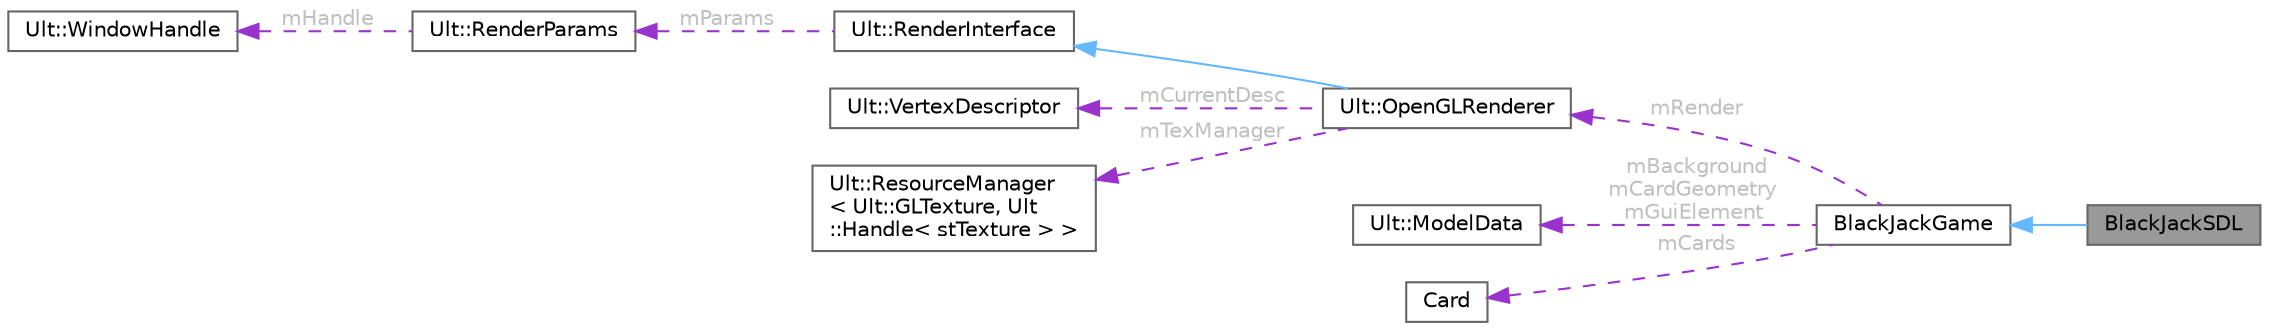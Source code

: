 digraph "BlackJackSDL"
{
 // LATEX_PDF_SIZE
  bgcolor="transparent";
  edge [fontname=Helvetica,fontsize=10,labelfontname=Helvetica,labelfontsize=10];
  node [fontname=Helvetica,fontsize=10,shape=box,height=0.2,width=0.4];
  rankdir="LR";
  Node1 [id="Node000001",label="BlackJackSDL",height=0.2,width=0.4,color="gray40", fillcolor="grey60", style="filled", fontcolor="black",tooltip=" "];
  Node2 -> Node1 [id="edge1_Node000001_Node000002",dir="back",color="steelblue1",style="solid",tooltip=" "];
  Node2 [id="Node000002",label="BlackJackGame",height=0.2,width=0.4,color="gray40", fillcolor="white", style="filled",URL="$class_black_jack_game.html",tooltip=" "];
  Node3 -> Node2 [id="edge2_Node000002_Node000003",dir="back",color="darkorchid3",style="dashed",tooltip=" ",label=" mRender",fontcolor="grey" ];
  Node3 [id="Node000003",label="Ult::OpenGLRenderer",height=0.2,width=0.4,color="gray40", fillcolor="white", style="filled",URL="$class_ult_1_1_open_g_l_renderer.html",tooltip=" "];
  Node4 -> Node3 [id="edge3_Node000003_Node000004",dir="back",color="steelblue1",style="solid",tooltip=" "];
  Node4 [id="Node000004",label="Ult::RenderInterface",height=0.2,width=0.4,color="gray40", fillcolor="white", style="filled",URL="$class_ult_1_1_render_interface.html",tooltip=" "];
  Node5 -> Node4 [id="edge4_Node000004_Node000005",dir="back",color="darkorchid3",style="dashed",tooltip=" ",label=" mParams",fontcolor="grey" ];
  Node5 [id="Node000005",label="Ult::RenderParams",height=0.2,width=0.4,color="gray40", fillcolor="white", style="filled",URL="$struct_ult_1_1_render_params.html",tooltip=" "];
  Node6 -> Node5 [id="edge5_Node000005_Node000006",dir="back",color="darkorchid3",style="dashed",tooltip=" ",label=" mHandle",fontcolor="grey" ];
  Node6 [id="Node000006",label="Ult::WindowHandle",height=0.2,width=0.4,color="gray40", fillcolor="white", style="filled",URL="$class_ult_1_1_window_handle.html",tooltip=" "];
  Node7 -> Node3 [id="edge6_Node000003_Node000007",dir="back",color="darkorchid3",style="dashed",tooltip=" ",label=" mCurrentDesc",fontcolor="grey" ];
  Node7 [id="Node000007",label="Ult::VertexDescriptor",height=0.2,width=0.4,color="gray40", fillcolor="white", style="filled",URL="$class_ult_1_1_vertex_descriptor.html",tooltip=" "];
  Node8 -> Node3 [id="edge7_Node000003_Node000008",dir="back",color="darkorchid3",style="dashed",tooltip=" ",label=" mTexManager",fontcolor="grey" ];
  Node8 [id="Node000008",label="Ult::ResourceManager\l\< Ult::GLTexture, Ult\l::Handle\< stTexture \> \>",height=0.2,width=0.4,color="gray40", fillcolor="white", style="filled",URL="$class_ult_1_1_resource_manager.html",tooltip=" "];
  Node9 -> Node2 [id="edge8_Node000002_Node000009",dir="back",color="darkorchid3",style="dashed",tooltip=" ",label=" mBackground\nmCardGeometry\nmGuiElement",fontcolor="grey" ];
  Node9 [id="Node000009",label="Ult::ModelData",height=0.2,width=0.4,color="gray40", fillcolor="white", style="filled",URL="$class_ult_1_1_model_data.html",tooltip=" "];
  Node10 -> Node2 [id="edge9_Node000002_Node000010",dir="back",color="darkorchid3",style="dashed",tooltip=" ",label=" mCards",fontcolor="grey" ];
  Node10 [id="Node000010",label="Card",height=0.2,width=0.4,color="gray40", fillcolor="white", style="filled",URL="$struct_card.html",tooltip=" "];
}
